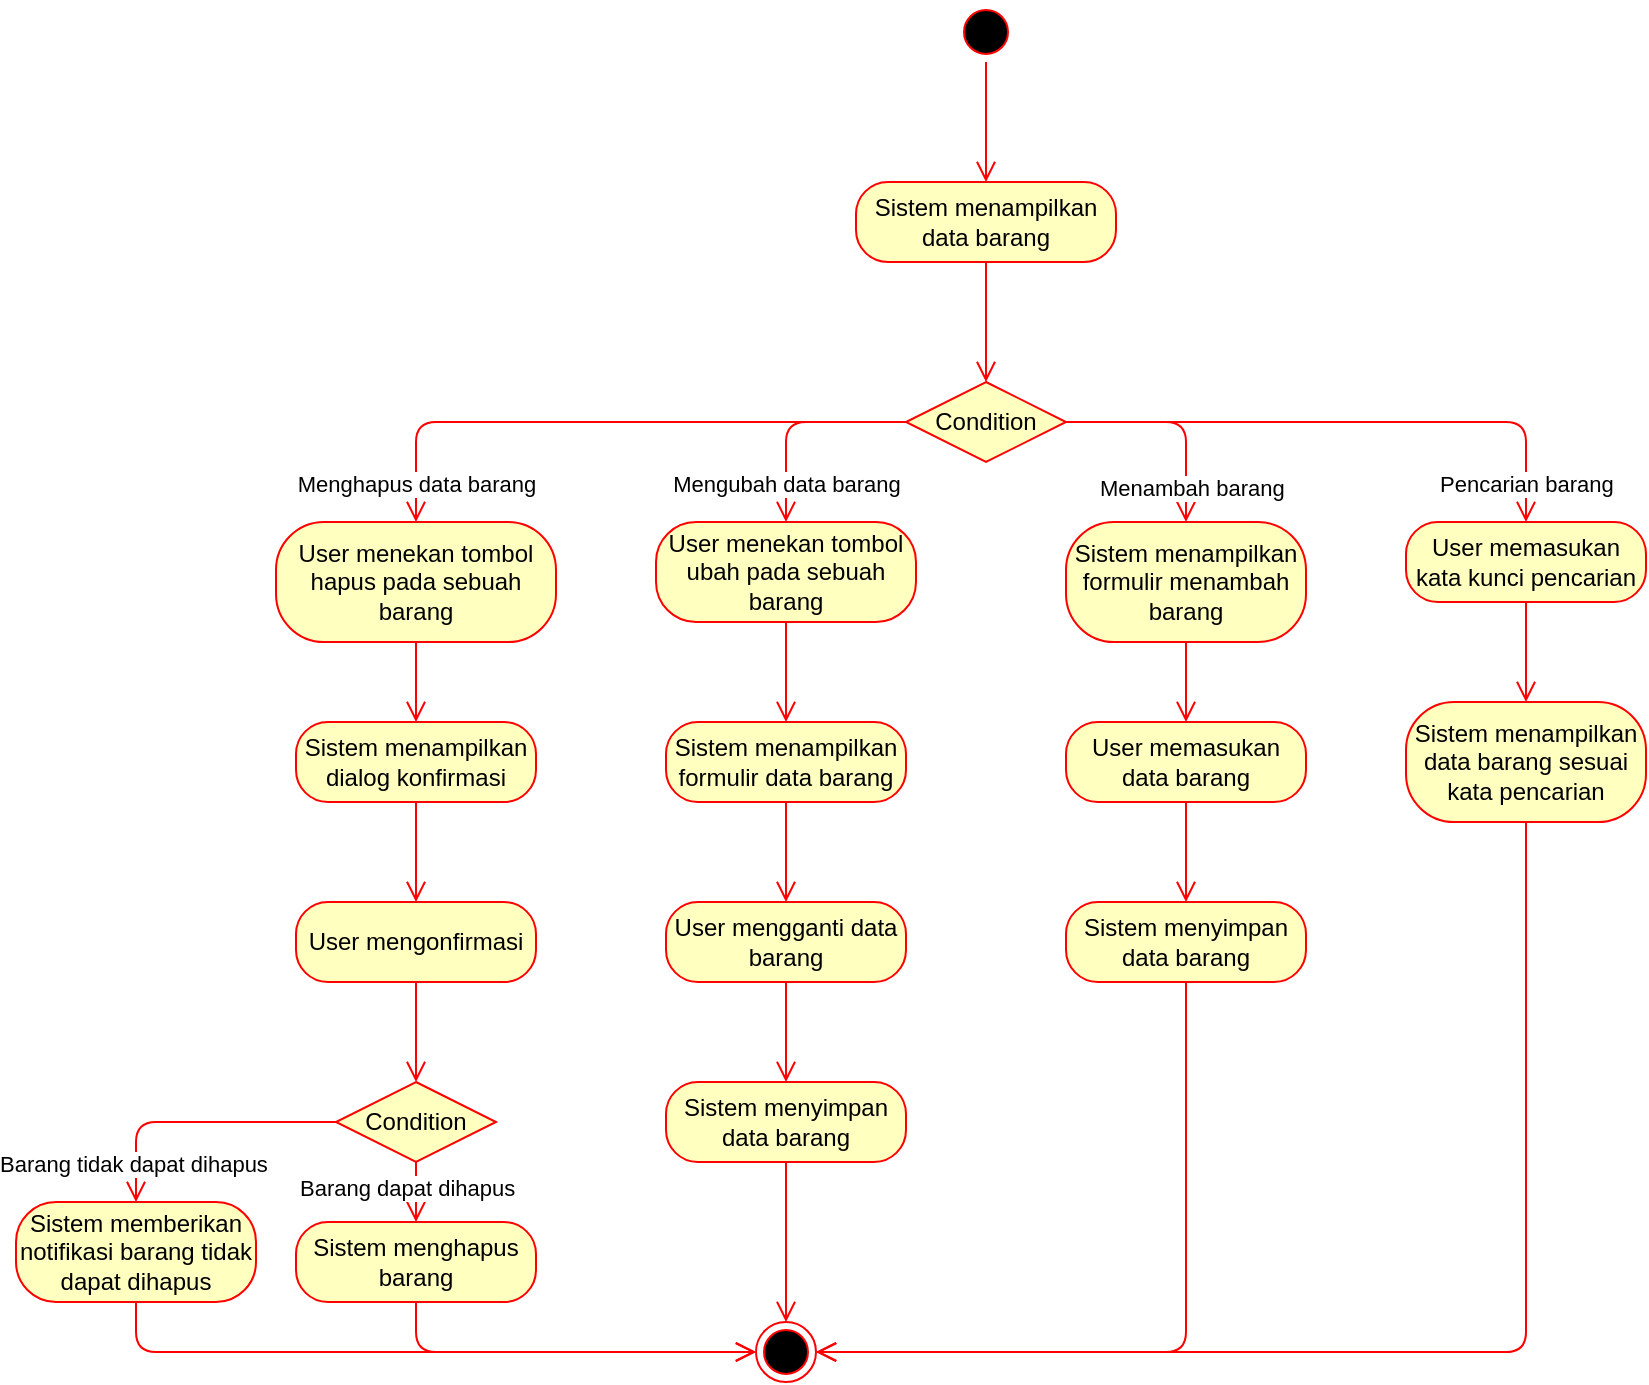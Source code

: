 <mxfile version="13.9.5" type="device" pages="4"><diagram id="X7yjSASvgqTYyPI_H4Qr" name="CRUD Goods"><mxGraphModel dx="2310" dy="767" grid="1" gridSize="10" guides="1" tooltips="1" connect="1" arrows="1" fold="1" page="1" pageScale="1" pageWidth="850" pageHeight="1100" math="0" shadow="0"><root><mxCell id="0"/><mxCell id="1" parent="0"/><mxCell id="ky-FvfXPXVWvMn0VzZJA-1" value="" style="ellipse;html=1;shape=startState;fillColor=#000000;strokeColor=#ff0000;" parent="1" vertex="1"><mxGeometry x="410" y="20" width="30" height="30" as="geometry"/></mxCell><mxCell id="ky-FvfXPXVWvMn0VzZJA-2" value="" style="edgeStyle=orthogonalEdgeStyle;html=1;verticalAlign=bottom;endArrow=open;endSize=8;strokeColor=#ff0000;" parent="1" source="ky-FvfXPXVWvMn0VzZJA-1" target="ky-FvfXPXVWvMn0VzZJA-3" edge="1"><mxGeometry relative="1" as="geometry"><mxPoint x="425" y="110" as="targetPoint"/></mxGeometry></mxCell><mxCell id="ky-FvfXPXVWvMn0VzZJA-3" value="Sistem menampilkan data barang" style="rounded=1;whiteSpace=wrap;html=1;arcSize=40;fontColor=#000000;fillColor=#ffffc0;strokeColor=#ff0000;" parent="1" vertex="1"><mxGeometry x="360" y="110" width="130" height="40" as="geometry"/></mxCell><mxCell id="ky-FvfXPXVWvMn0VzZJA-4" value="" style="edgeStyle=orthogonalEdgeStyle;html=1;verticalAlign=bottom;endArrow=open;endSize=8;strokeColor=#ff0000;" parent="1" source="ky-FvfXPXVWvMn0VzZJA-3" edge="1"><mxGeometry relative="1" as="geometry"><mxPoint x="425" y="210" as="targetPoint"/></mxGeometry></mxCell><mxCell id="UADuich1YZR7BNHi406N-3" value="Condition" style="rhombus;whiteSpace=wrap;html=1;fillColor=#ffffc0;strokeColor=#ff0000;" vertex="1" parent="1"><mxGeometry x="385" y="210" width="80" height="40" as="geometry"/></mxCell><mxCell id="UADuich1YZR7BNHi406N-4" value="Pencarian barang" style="edgeStyle=orthogonalEdgeStyle;html=1;align=left;verticalAlign=bottom;endArrow=open;endSize=8;strokeColor=#ff0000;" edge="1" source="UADuich1YZR7BNHi406N-3" parent="1" target="UADuich1YZR7BNHi406N-6"><mxGeometry x="0.321" y="-40" relative="1" as="geometry"><mxPoint x="520" y="280" as="targetPoint"/><Array as="points"><mxPoint x="695" y="230"/></Array><mxPoint as="offset"/></mxGeometry></mxCell><mxCell id="UADuich1YZR7BNHi406N-5" value="Menambah barang" style="edgeStyle=orthogonalEdgeStyle;html=1;align=left;verticalAlign=top;endArrow=open;endSize=8;strokeColor=#ff0000;" edge="1" source="UADuich1YZR7BNHi406N-3" parent="1" target="UADuich1YZR7BNHi406N-10"><mxGeometry x="-0.727" y="-20" relative="1" as="geometry"><mxPoint x="420" y="320" as="targetPoint"/><Array as="points"><mxPoint x="525" y="230"/></Array><mxPoint as="offset"/></mxGeometry></mxCell><mxCell id="UADuich1YZR7BNHi406N-6" value="User memasukan kata kunci pencarian" style="rounded=1;whiteSpace=wrap;html=1;arcSize=40;fontColor=#000000;fillColor=#ffffc0;strokeColor=#ff0000;" vertex="1" parent="1"><mxGeometry x="635" y="280" width="120" height="40" as="geometry"/></mxCell><mxCell id="UADuich1YZR7BNHi406N-7" value="" style="edgeStyle=orthogonalEdgeStyle;html=1;verticalAlign=bottom;endArrow=open;endSize=8;strokeColor=#ff0000;" edge="1" source="UADuich1YZR7BNHi406N-6" parent="1" target="UADuich1YZR7BNHi406N-8"><mxGeometry relative="1" as="geometry"><mxPoint x="695" y="380" as="targetPoint"/></mxGeometry></mxCell><mxCell id="UADuich1YZR7BNHi406N-8" value="Sistem menampilkan data barang sesuai kata pencarian" style="rounded=1;whiteSpace=wrap;html=1;arcSize=40;fontColor=#000000;fillColor=#ffffc0;strokeColor=#ff0000;" vertex="1" parent="1"><mxGeometry x="635" y="370" width="120" height="60" as="geometry"/></mxCell><mxCell id="UADuich1YZR7BNHi406N-9" value="" style="edgeStyle=orthogonalEdgeStyle;html=1;verticalAlign=bottom;endArrow=open;endSize=8;strokeColor=#ff0000;" edge="1" source="UADuich1YZR7BNHi406N-8" parent="1" target="UADuich1YZR7BNHi406N-47"><mxGeometry relative="1" as="geometry"><mxPoint x="695" y="480" as="targetPoint"/><Array as="points"><mxPoint x="695" y="695"/></Array></mxGeometry></mxCell><mxCell id="UADuich1YZR7BNHi406N-10" value="Sistem menampilkan formulir menambah barang" style="rounded=1;whiteSpace=wrap;html=1;arcSize=40;fontColor=#000000;fillColor=#ffffc0;strokeColor=#ff0000;" vertex="1" parent="1"><mxGeometry x="465" y="280" width="120" height="60" as="geometry"/></mxCell><mxCell id="UADuich1YZR7BNHi406N-11" value="" style="edgeStyle=orthogonalEdgeStyle;html=1;verticalAlign=bottom;endArrow=open;endSize=8;strokeColor=#ff0000;" edge="1" source="UADuich1YZR7BNHi406N-10" parent="1" target="UADuich1YZR7BNHi406N-12"><mxGeometry relative="1" as="geometry"><mxPoint x="530" y="380" as="targetPoint"/><Array as="points"/></mxGeometry></mxCell><mxCell id="UADuich1YZR7BNHi406N-12" value="User memasukan data barang" style="rounded=1;whiteSpace=wrap;html=1;arcSize=40;fontColor=#000000;fillColor=#ffffc0;strokeColor=#ff0000;" vertex="1" parent="1"><mxGeometry x="465" y="380" width="120" height="40" as="geometry"/></mxCell><mxCell id="UADuich1YZR7BNHi406N-13" value="" style="edgeStyle=orthogonalEdgeStyle;html=1;verticalAlign=bottom;endArrow=open;endSize=8;strokeColor=#ff0000;" edge="1" source="UADuich1YZR7BNHi406N-12" parent="1" target="UADuich1YZR7BNHi406N-14"><mxGeometry relative="1" as="geometry"><mxPoint x="525" y="490" as="targetPoint"/></mxGeometry></mxCell><mxCell id="UADuich1YZR7BNHi406N-14" value="Sistem menyimpan data barang" style="rounded=1;whiteSpace=wrap;html=1;arcSize=40;fontColor=#000000;fillColor=#ffffc0;strokeColor=#ff0000;" vertex="1" parent="1"><mxGeometry x="465" y="470" width="120" height="40" as="geometry"/></mxCell><mxCell id="UADuich1YZR7BNHi406N-15" value="" style="edgeStyle=orthogonalEdgeStyle;html=1;verticalAlign=bottom;endArrow=open;endSize=8;strokeColor=#ff0000;" edge="1" source="UADuich1YZR7BNHi406N-14" parent="1" target="UADuich1YZR7BNHi406N-47"><mxGeometry relative="1" as="geometry"><mxPoint x="525" y="590" as="targetPoint"/><Array as="points"><mxPoint x="525" y="695"/></Array></mxGeometry></mxCell><mxCell id="UADuich1YZR7BNHi406N-18" value="User menekan tombol ubah pada sebuah barang" style="rounded=1;whiteSpace=wrap;html=1;arcSize=40;fontColor=#000000;fillColor=#ffffc0;strokeColor=#ff0000;" vertex="1" parent="1"><mxGeometry x="260" y="280" width="130" height="50" as="geometry"/></mxCell><mxCell id="UADuich1YZR7BNHi406N-19" value="" style="edgeStyle=orthogonalEdgeStyle;html=1;verticalAlign=bottom;endArrow=open;endSize=8;strokeColor=#ff0000;" edge="1" source="UADuich1YZR7BNHi406N-18" parent="1" target="UADuich1YZR7BNHi406N-22"><mxGeometry relative="1" as="geometry"><mxPoint x="325" y="380" as="targetPoint"/></mxGeometry></mxCell><mxCell id="UADuich1YZR7BNHi406N-21" value="Mengubah data barang" style="edgeStyle=orthogonalEdgeStyle;html=1;verticalAlign=bottom;endArrow=open;endSize=8;strokeColor=#ff0000;" edge="1" source="UADuich1YZR7BNHi406N-3" parent="1" target="UADuich1YZR7BNHi406N-18"><mxGeometry x="0.818" relative="1" as="geometry"><mxPoint x="150" y="300" as="targetPoint"/><Array as="points"><mxPoint x="325" y="230"/></Array><mxPoint as="offset"/></mxGeometry></mxCell><mxCell id="UADuich1YZR7BNHi406N-22" value="Sistem menampilkan formulir data barang" style="rounded=1;whiteSpace=wrap;html=1;arcSize=40;fontColor=#000000;fillColor=#ffffc0;strokeColor=#ff0000;" vertex="1" parent="1"><mxGeometry x="265" y="380" width="120" height="40" as="geometry"/></mxCell><mxCell id="UADuich1YZR7BNHi406N-23" value="" style="edgeStyle=orthogonalEdgeStyle;html=1;verticalAlign=bottom;endArrow=open;endSize=8;strokeColor=#ff0000;" edge="1" source="UADuich1YZR7BNHi406N-22" parent="1" target="UADuich1YZR7BNHi406N-24"><mxGeometry relative="1" as="geometry"><mxPoint x="325" y="480" as="targetPoint"/></mxGeometry></mxCell><mxCell id="UADuich1YZR7BNHi406N-24" value="User mengganti data barang" style="rounded=1;whiteSpace=wrap;html=1;arcSize=40;fontColor=#000000;fillColor=#ffffc0;strokeColor=#ff0000;" vertex="1" parent="1"><mxGeometry x="265" y="470" width="120" height="40" as="geometry"/></mxCell><mxCell id="UADuich1YZR7BNHi406N-25" value="" style="edgeStyle=orthogonalEdgeStyle;html=1;verticalAlign=bottom;endArrow=open;endSize=8;strokeColor=#ff0000;" edge="1" parent="1" source="UADuich1YZR7BNHi406N-24" target="UADuich1YZR7BNHi406N-26"><mxGeometry relative="1" as="geometry"><mxPoint x="325" y="580" as="targetPoint"/></mxGeometry></mxCell><mxCell id="UADuich1YZR7BNHi406N-26" value="Sistem menyimpan data barang" style="rounded=1;whiteSpace=wrap;html=1;arcSize=40;fontColor=#000000;fillColor=#ffffc0;strokeColor=#ff0000;" vertex="1" parent="1"><mxGeometry x="265" y="560" width="120" height="40" as="geometry"/></mxCell><mxCell id="UADuich1YZR7BNHi406N-27" value="" style="edgeStyle=orthogonalEdgeStyle;html=1;verticalAlign=bottom;endArrow=open;endSize=8;strokeColor=#ff0000;" edge="1" parent="1" source="UADuich1YZR7BNHi406N-26" target="UADuich1YZR7BNHi406N-47"><mxGeometry relative="1" as="geometry"><mxPoint x="325" y="680" as="targetPoint"/></mxGeometry></mxCell><mxCell id="UADuich1YZR7BNHi406N-28" value="User menekan tombol hapus pada sebuah barang" style="rounded=1;whiteSpace=wrap;html=1;arcSize=40;fontColor=#000000;fillColor=#ffffc0;strokeColor=#ff0000;" vertex="1" parent="1"><mxGeometry x="70" y="280" width="140" height="60" as="geometry"/></mxCell><mxCell id="UADuich1YZR7BNHi406N-29" value="" style="edgeStyle=orthogonalEdgeStyle;html=1;verticalAlign=bottom;endArrow=open;endSize=8;strokeColor=#ff0000;" edge="1" source="UADuich1YZR7BNHi406N-28" parent="1" target="UADuich1YZR7BNHi406N-32"><mxGeometry relative="1" as="geometry"><mxPoint x="140" y="380" as="targetPoint"/></mxGeometry></mxCell><mxCell id="UADuich1YZR7BNHi406N-31" value="Menghapus data barang" style="edgeStyle=orthogonalEdgeStyle;html=1;verticalAlign=bottom;endArrow=open;endSize=8;strokeColor=#ff0000;" edge="1" source="UADuich1YZR7BNHi406N-3" parent="1" target="UADuich1YZR7BNHi406N-28"><mxGeometry x="0.932" relative="1" as="geometry"><mxPoint x="170" y="240" as="targetPoint"/><mxPoint as="offset"/></mxGeometry></mxCell><mxCell id="UADuich1YZR7BNHi406N-32" value="Sistem menampilkan dialog konfirmasi" style="rounded=1;whiteSpace=wrap;html=1;arcSize=40;fontColor=#000000;fillColor=#ffffc0;strokeColor=#ff0000;" vertex="1" parent="1"><mxGeometry x="80" y="380" width="120" height="40" as="geometry"/></mxCell><mxCell id="UADuich1YZR7BNHi406N-33" value="" style="edgeStyle=orthogonalEdgeStyle;html=1;verticalAlign=bottom;endArrow=open;endSize=8;strokeColor=#ff0000;" edge="1" source="UADuich1YZR7BNHi406N-32" parent="1" target="UADuich1YZR7BNHi406N-34"><mxGeometry relative="1" as="geometry"><mxPoint x="140" y="480" as="targetPoint"/></mxGeometry></mxCell><mxCell id="UADuich1YZR7BNHi406N-34" value="User mengonfirmasi" style="rounded=1;whiteSpace=wrap;html=1;arcSize=40;fontColor=#000000;fillColor=#ffffc0;strokeColor=#ff0000;" vertex="1" parent="1"><mxGeometry x="80" y="470" width="120" height="40" as="geometry"/></mxCell><mxCell id="UADuich1YZR7BNHi406N-35" value="" style="edgeStyle=orthogonalEdgeStyle;html=1;verticalAlign=bottom;endArrow=open;endSize=8;strokeColor=#ff0000;" edge="1" source="UADuich1YZR7BNHi406N-34" parent="1"><mxGeometry relative="1" as="geometry"><mxPoint x="140" y="560" as="targetPoint"/></mxGeometry></mxCell><mxCell id="UADuich1YZR7BNHi406N-38" value="Condition" style="rhombus;whiteSpace=wrap;html=1;fillColor=#ffffc0;strokeColor=#ff0000;" vertex="1" parent="1"><mxGeometry x="100" y="560" width="80" height="40" as="geometry"/></mxCell><mxCell id="UADuich1YZR7BNHi406N-39" value="Barang tidak dapat dihapus" style="edgeStyle=orthogonalEdgeStyle;html=1;align=left;verticalAlign=bottom;endArrow=open;endSize=8;strokeColor=#ff0000;" edge="1" source="UADuich1YZR7BNHi406N-38" parent="1" target="UADuich1YZR7BNHi406N-42"><mxGeometry x="0.857" y="-70" relative="1" as="geometry"><mxPoint x="280" y="580" as="targetPoint"/><mxPoint as="offset"/></mxGeometry></mxCell><mxCell id="UADuich1YZR7BNHi406N-40" value="Barang dapat dihapus" style="edgeStyle=orthogonalEdgeStyle;html=1;align=left;verticalAlign=top;endArrow=open;endSize=8;strokeColor=#ff0000;" edge="1" source="UADuich1YZR7BNHi406N-38" parent="1" target="UADuich1YZR7BNHi406N-45"><mxGeometry x="-1" y="-60" relative="1" as="geometry"><mxPoint x="140" y="660" as="targetPoint"/><mxPoint as="offset"/></mxGeometry></mxCell><mxCell id="UADuich1YZR7BNHi406N-42" value="Sistem memberikan notifikasi barang tidak dapat dihapus" style="rounded=1;whiteSpace=wrap;html=1;arcSize=40;fontColor=#000000;fillColor=#ffffc0;strokeColor=#ff0000;" vertex="1" parent="1"><mxGeometry x="-60" y="620" width="120" height="50" as="geometry"/></mxCell><mxCell id="UADuich1YZR7BNHi406N-45" value="Sistem menghapus barang" style="rounded=1;whiteSpace=wrap;html=1;arcSize=40;fontColor=#000000;fillColor=#ffffc0;strokeColor=#ff0000;" vertex="1" parent="1"><mxGeometry x="80" y="630" width="120" height="40" as="geometry"/></mxCell><mxCell id="UADuich1YZR7BNHi406N-46" value="" style="edgeStyle=orthogonalEdgeStyle;html=1;verticalAlign=bottom;endArrow=open;endSize=8;strokeColor=#ff0000;" edge="1" source="UADuich1YZR7BNHi406N-45" parent="1" target="UADuich1YZR7BNHi406N-47"><mxGeometry relative="1" as="geometry"><mxPoint x="140" y="760" as="targetPoint"/><Array as="points"><mxPoint x="140" y="695"/></Array></mxGeometry></mxCell><mxCell id="UADuich1YZR7BNHi406N-47" value="" style="ellipse;html=1;shape=endState;fillColor=#000000;strokeColor=#ff0000;" vertex="1" parent="1"><mxGeometry x="310" y="680" width="30" height="30" as="geometry"/></mxCell><mxCell id="UADuich1YZR7BNHi406N-50" value="" style="edgeStyle=orthogonalEdgeStyle;html=1;verticalAlign=bottom;endArrow=open;endSize=8;strokeColor=#ff0000;" edge="1" source="UADuich1YZR7BNHi406N-42" parent="1" target="UADuich1YZR7BNHi406N-47"><mxGeometry relative="1" as="geometry"><mxPoint x="-120" y="550" as="targetPoint"/><Array as="points"><mxPoint y="695"/></Array></mxGeometry></mxCell></root></mxGraphModel></diagram><diagram id="Cv3PUbLJXkCMBeMVqep-" name="Transaction History"><mxGraphModel dx="-145" dy="370" grid="1" gridSize="10" guides="1" tooltips="1" connect="1" arrows="1" fold="1" page="1" pageScale="1" pageWidth="850" pageHeight="1100" math="0" shadow="0"><root><mxCell id="FQJ2JeBU7Zhg6MW4apVj-0"/><mxCell id="FQJ2JeBU7Zhg6MW4apVj-1" parent="FQJ2JeBU7Zhg6MW4apVj-0"/><mxCell id="R9hLgRlvmKYudEUxdTOs-1" value="" style="ellipse;shape=startState;fillColor=#000000;strokeColor=#ff0000;" parent="FQJ2JeBU7Zhg6MW4apVj-1" vertex="1"><mxGeometry x="1260" y="140" width="30" height="30" as="geometry"/></mxCell><mxCell id="R9hLgRlvmKYudEUxdTOs-2" value="" style="edgeStyle=elbowEdgeStyle;elbow=horizontal;verticalAlign=bottom;endArrow=open;endSize=8;strokeColor=#FF0000;endFill=1;rounded=0;entryX=0.5;entryY=0;entryDx=0;entryDy=0;" parent="FQJ2JeBU7Zhg6MW4apVj-1" source="R9hLgRlvmKYudEUxdTOs-1" target="R9hLgRlvmKYudEUxdTOs-3" edge="1"><mxGeometry x="-805.5" y="-218" as="geometry"><mxPoint x="1275" y="220" as="targetPoint"/></mxGeometry></mxCell><mxCell id="R9hLgRlvmKYudEUxdTOs-3" value="Sistem menampilkan history penjualan dan pembelian" style="rounded=1;whiteSpace=wrap;html=1;arcSize=40;fontColor=#000000;fillColor=#ffffc0;strokeColor=#ff0000;" parent="FQJ2JeBU7Zhg6MW4apVj-1" vertex="1"><mxGeometry x="1215" y="220" width="120" height="70" as="geometry"/></mxCell><mxCell id="R9hLgRlvmKYudEUxdTOs-4" value="" style="edgeStyle=orthogonalEdgeStyle;html=1;verticalAlign=bottom;endArrow=open;endSize=8;strokeColor=#ff0000;entryX=0.5;entryY=0;entryDx=0;entryDy=0;" parent="FQJ2JeBU7Zhg6MW4apVj-1" source="R9hLgRlvmKYudEUxdTOs-3" target="R9hLgRlvmKYudEUxdTOs-5" edge="1"><mxGeometry relative="1" as="geometry"><mxPoint x="1275.5" y="340" as="targetPoint"/></mxGeometry></mxCell><mxCell id="R9hLgRlvmKYudEUxdTOs-5" value="User memasukkan filter" style="rounded=1;whiteSpace=wrap;html=1;arcSize=40;fontColor=#000000;fillColor=#ffffc0;strokeColor=#ff0000;" parent="FQJ2JeBU7Zhg6MW4apVj-1" vertex="1"><mxGeometry x="1215" y="330" width="120" height="40" as="geometry"/></mxCell><mxCell id="R9hLgRlvmKYudEUxdTOs-6" value="" style="edgeStyle=orthogonalEdgeStyle;html=1;verticalAlign=bottom;endArrow=open;endSize=8;strokeColor=#ff0000;entryX=0.5;entryY=0;entryDx=0;entryDy=0;" parent="FQJ2JeBU7Zhg6MW4apVj-1" source="R9hLgRlvmKYudEUxdTOs-5" target="R9hLgRlvmKYudEUxdTOs-7" edge="1"><mxGeometry relative="1" as="geometry"><mxPoint x="1275.5" y="400" as="targetPoint"/></mxGeometry></mxCell><mxCell id="R9hLgRlvmKYudEUxdTOs-7" value="Sistem menampilkan history berdasarkan filter&amp;nbsp;" style="rounded=1;whiteSpace=wrap;html=1;arcSize=40;fontColor=#000000;fillColor=#ffffc0;strokeColor=#ff0000;" parent="FQJ2JeBU7Zhg6MW4apVj-1" vertex="1"><mxGeometry x="1215" y="415" width="120" height="65" as="geometry"/></mxCell><mxCell id="R9hLgRlvmKYudEUxdTOs-8" value="" style="edgeStyle=orthogonalEdgeStyle;html=1;verticalAlign=bottom;endArrow=open;endSize=8;strokeColor=#ff0000;" parent="FQJ2JeBU7Zhg6MW4apVj-1" source="R9hLgRlvmKYudEUxdTOs-7" target="mLfCECryVBStgBwmFvL7-0" edge="1"><mxGeometry relative="1" as="geometry"><mxPoint x="1275" y="530" as="targetPoint"/></mxGeometry></mxCell><mxCell id="mLfCECryVBStgBwmFvL7-0" value="User memilih sebuah transaksi untuk dilihat detailnya" style="rounded=1;whiteSpace=wrap;html=1;arcSize=40;fontColor=#000000;fillColor=#ffffc0;strokeColor=#ff0000;" vertex="1" parent="FQJ2JeBU7Zhg6MW4apVj-1"><mxGeometry x="1200" y="520" width="150" height="60" as="geometry"/></mxCell><mxCell id="mLfCECryVBStgBwmFvL7-1" value="" style="edgeStyle=orthogonalEdgeStyle;html=1;verticalAlign=bottom;endArrow=open;endSize=8;strokeColor=#ff0000;" edge="1" source="mLfCECryVBStgBwmFvL7-0" parent="FQJ2JeBU7Zhg6MW4apVj-1" target="mLfCECryVBStgBwmFvL7-2"><mxGeometry relative="1" as="geometry"><mxPoint x="1275" y="630" as="targetPoint"/></mxGeometry></mxCell><mxCell id="mLfCECryVBStgBwmFvL7-2" value="Condition" style="rhombus;whiteSpace=wrap;html=1;fillColor=#ffffc0;strokeColor=#ff0000;" vertex="1" parent="FQJ2JeBU7Zhg6MW4apVj-1"><mxGeometry x="1235" y="630" width="80" height="40" as="geometry"/></mxCell><mxCell id="mLfCECryVBStgBwmFvL7-3" value="User ingin melakukan transaksi" style="edgeStyle=orthogonalEdgeStyle;html=1;align=left;verticalAlign=bottom;endArrow=open;endSize=8;strokeColor=#ff0000;" edge="1" source="mLfCECryVBStgBwmFvL7-2" parent="FQJ2JeBU7Zhg6MW4apVj-1" target="mLfCECryVBStgBwmFvL7-5"><mxGeometry x="-1" relative="1" as="geometry"><mxPoint x="1410" y="650" as="targetPoint"/></mxGeometry></mxCell><mxCell id="mLfCECryVBStgBwmFvL7-4" value="Tidak ingin melakukan transaksi" style="edgeStyle=orthogonalEdgeStyle;html=1;align=left;verticalAlign=top;endArrow=open;endSize=8;strokeColor=#ff0000;" edge="1" source="mLfCECryVBStgBwmFvL7-2" parent="FQJ2JeBU7Zhg6MW4apVj-1" target="mLfCECryVBStgBwmFvL7-7"><mxGeometry x="-1" y="-85" relative="1" as="geometry"><mxPoint x="1275" y="700" as="targetPoint"/><mxPoint as="offset"/></mxGeometry></mxCell><mxCell id="mLfCECryVBStgBwmFvL7-5" value="Sistem mengalihkan ke halaman melakukan transaksi" style="rounded=1;whiteSpace=wrap;html=1;arcSize=40;fontColor=#000000;fillColor=#ffffc0;strokeColor=#ff0000;" vertex="1" parent="FQJ2JeBU7Zhg6MW4apVj-1"><mxGeometry x="1360" y="685" width="140" height="60" as="geometry"/></mxCell><mxCell id="mLfCECryVBStgBwmFvL7-7" value="" style="ellipse;html=1;shape=endState;fillColor=#000000;strokeColor=#ff0000;" vertex="1" parent="FQJ2JeBU7Zhg6MW4apVj-1"><mxGeometry x="1260" y="700" width="30" height="30" as="geometry"/></mxCell><mxCell id="mLfCECryVBStgBwmFvL7-13" value="" style="edgeStyle=orthogonalEdgeStyle;html=1;verticalAlign=bottom;endArrow=open;endSize=8;strokeColor=#ff0000;" edge="1" source="mLfCECryVBStgBwmFvL7-5" parent="FQJ2JeBU7Zhg6MW4apVj-1" target="mLfCECryVBStgBwmFvL7-7"><mxGeometry relative="1" as="geometry"><mxPoint x="1400" y="770" as="targetPoint"/><mxPoint x="1400" y="710" as="sourcePoint"/></mxGeometry></mxCell></root></mxGraphModel></diagram><diagram id="kXfrFdUYoKXlIFeWR5HM" name="Doing Goods Transaction"><mxGraphModel dx="1022" dy="537" grid="1" gridSize="10" guides="1" tooltips="1" connect="1" arrows="1" fold="1" page="1" pageScale="1" pageWidth="850" pageHeight="1100" math="0" shadow="0"><root><mxCell id="Tk8J1XEEFUVdaig50Ehs-0"/><mxCell id="Tk8J1XEEFUVdaig50Ehs-1" parent="Tk8J1XEEFUVdaig50Ehs-0"/><mxCell id="8neOBLWecTK8yJRCGF1x-0" value="User mencari dan menambah barang ke keranjang" style="rounded=1;whiteSpace=wrap;html=1;arcSize=40;fontColor=#000000;fillColor=#ffffc0;strokeColor=#ff0000;" parent="Tk8J1XEEFUVdaig50Ehs-1" vertex="1"><mxGeometry x="360" y="600" width="130" height="60" as="geometry"/></mxCell><mxCell id="8neOBLWecTK8yJRCGF1x-2" value="Sistem menyimpan detail transaksi" style="rounded=1;whiteSpace=wrap;html=1;arcSize=40;fontColor=#000000;fillColor=#ffffc0;strokeColor=#ff0000;" parent="Tk8J1XEEFUVdaig50Ehs-1" vertex="1"><mxGeometry x="365" y="710" width="120" height="40" as="geometry"/></mxCell><mxCell id="8neOBLWecTK8yJRCGF1x-3" value="" style="edgeStyle=orthogonalEdgeStyle;html=1;verticalAlign=bottom;endArrow=open;endSize=8;strokeColor=#ff0000;" parent="Tk8J1XEEFUVdaig50Ehs-1" source="8neOBLWecTK8yJRCGF1x-2" target="OryddRkQ9ESHya0u0UCh-0" edge="1"><mxGeometry relative="1" as="geometry"><mxPoint x="425" y="610" as="targetPoint"/></mxGeometry></mxCell><mxCell id="OryddRkQ9ESHya0u0UCh-0" value="Condition" style="rhombus;whiteSpace=wrap;html=1;fillColor=#ffffc0;strokeColor=#ff0000;" parent="Tk8J1XEEFUVdaig50Ehs-1" vertex="1"><mxGeometry x="385" y="810" width="80" height="40" as="geometry"/></mxCell><mxCell id="OryddRkQ9ESHya0u0UCh-1" value="Hanya menyimpan transaksi" style="edgeStyle=orthogonalEdgeStyle;html=1;align=left;verticalAlign=bottom;endArrow=open;endSize=8;strokeColor=#ff0000;" parent="Tk8J1XEEFUVdaig50Ehs-1" source="OryddRkQ9ESHya0u0UCh-0" target="OryddRkQ9ESHya0u0UCh-7" edge="1"><mxGeometry x="0.231" y="-75" relative="1" as="geometry"><mxPoint x="570" y="830" as="targetPoint"/><mxPoint as="offset"/></mxGeometry></mxCell><mxCell id="OryddRkQ9ESHya0u0UCh-2" value="Menyelesaikan &lt;br&gt;transaksi" style="edgeStyle=orthogonalEdgeStyle;html=1;align=left;verticalAlign=top;endArrow=open;endSize=8;strokeColor=#ff0000;" parent="Tk8J1XEEFUVdaig50Ehs-1" source="OryddRkQ9ESHya0u0UCh-0" target="OryddRkQ9ESHya0u0UCh-3" edge="1"><mxGeometry x="1" y="-50" relative="1" as="geometry"><mxPoint x="430" y="910" as="targetPoint"/><mxPoint as="offset"/></mxGeometry></mxCell><mxCell id="OryddRkQ9ESHya0u0UCh-3" value="User menyelesaikan transaksi" style="rounded=1;whiteSpace=wrap;html=1;arcSize=40;fontColor=#000000;fillColor=#ffffc0;strokeColor=#ff0000;" parent="Tk8J1XEEFUVdaig50Ehs-1" vertex="1"><mxGeometry x="210" y="810" width="120" height="40" as="geometry"/></mxCell><mxCell id="OryddRkQ9ESHya0u0UCh-4" value="" style="edgeStyle=orthogonalEdgeStyle;html=1;verticalAlign=bottom;endArrow=open;endSize=8;strokeColor=#ff0000;" parent="Tk8J1XEEFUVdaig50Ehs-1" source="OryddRkQ9ESHya0u0UCh-3" target="OryddRkQ9ESHya0u0UCh-5" edge="1"><mxGeometry relative="1" as="geometry"><mxPoint x="270" y="910" as="targetPoint"/></mxGeometry></mxCell><mxCell id="OryddRkQ9ESHya0u0UCh-5" value="Sistem mengubah data barang dan keuangan" style="rounded=1;whiteSpace=wrap;html=1;arcSize=40;fontColor=#000000;fillColor=#ffffc0;strokeColor=#ff0000;" parent="Tk8J1XEEFUVdaig50Ehs-1" vertex="1"><mxGeometry x="210" y="900" width="120" height="60" as="geometry"/></mxCell><mxCell id="OryddRkQ9ESHya0u0UCh-6" value="" style="edgeStyle=orthogonalEdgeStyle;html=1;verticalAlign=bottom;endArrow=open;endSize=8;strokeColor=#ff0000;" parent="Tk8J1XEEFUVdaig50Ehs-1" source="OryddRkQ9ESHya0u0UCh-5" target="OryddRkQ9ESHya0u0UCh-7" edge="1"><mxGeometry relative="1" as="geometry"><mxPoint x="270" y="1010" as="targetPoint"/></mxGeometry></mxCell><mxCell id="OryddRkQ9ESHya0u0UCh-7" value="" style="ellipse;html=1;shape=endState;fillColor=#000000;strokeColor=#ff0000;" parent="Tk8J1XEEFUVdaig50Ehs-1" vertex="1"><mxGeometry x="410" y="915" width="30" height="30" as="geometry"/></mxCell><mxCell id="98mHPDzzzdzfvN1YITxh-0" value="Sistem menampilkan layar pemilihan barang" style="rounded=1;whiteSpace=wrap;html=1;arcSize=40;fontColor=#000000;fillColor=#ffffc0;strokeColor=#ff0000;" parent="Tk8J1XEEFUVdaig50Ehs-1" vertex="1"><mxGeometry x="365" y="300" width="120" height="60" as="geometry"/></mxCell><mxCell id="98mHPDzzzdzfvN1YITxh-1" value="" style="edgeStyle=orthogonalEdgeStyle;html=1;verticalAlign=bottom;endArrow=open;endSize=8;strokeColor=#ff0000;" parent="Tk8J1XEEFUVdaig50Ehs-1" source="98mHPDzzzdzfvN1YITxh-0" target="J9fosBtdRdbGSUcfv5Dy-0" edge="1"><mxGeometry relative="1" as="geometry"><mxPoint x="425" y="390" as="targetPoint"/></mxGeometry></mxCell><mxCell id="Pj0e5HbLZBlPUs9vasts-0" value="" style="ellipse;html=1;shape=startState;fillColor=#000000;strokeColor=#ff0000;" parent="Tk8J1XEEFUVdaig50Ehs-1" vertex="1"><mxGeometry x="410" y="20" width="30" height="30" as="geometry"/></mxCell><mxCell id="Pj0e5HbLZBlPUs9vasts-1" value="" style="edgeStyle=orthogonalEdgeStyle;html=1;verticalAlign=bottom;endArrow=open;endSize=8;strokeColor=#ff0000;" parent="Tk8J1XEEFUVdaig50Ehs-1" source="Pj0e5HbLZBlPUs9vasts-0" target="Pj0e5HbLZBlPUs9vasts-2" edge="1"><mxGeometry relative="1" as="geometry"><mxPoint x="425" y="110" as="targetPoint"/></mxGeometry></mxCell><mxCell id="Pj0e5HbLZBlPUs9vasts-2" value="Condition" style="rhombus;whiteSpace=wrap;html=1;fillColor=#ffffc0;strokeColor=#ff0000;" parent="Tk8J1XEEFUVdaig50Ehs-1" vertex="1"><mxGeometry x="385" y="120" width="80" height="40" as="geometry"/></mxCell><mxCell id="Pj0e5HbLZBlPUs9vasts-3" value="Melakukan transaksi yang&lt;br&gt;belum selesai" style="edgeStyle=orthogonalEdgeStyle;html=1;align=left;verticalAlign=bottom;endArrow=open;endSize=8;strokeColor=#ff0000;" parent="Tk8J1XEEFUVdaig50Ehs-1" source="Pj0e5HbLZBlPUs9vasts-2" target="Pj0e5HbLZBlPUs9vasts-5" edge="1"><mxGeometry x="-1" relative="1" as="geometry"><mxPoint x="565" y="140" as="targetPoint"/></mxGeometry></mxCell><mxCell id="Pj0e5HbLZBlPUs9vasts-4" value="Membuat transaksi baru" style="edgeStyle=orthogonalEdgeStyle;html=1;align=left;verticalAlign=top;endArrow=open;endSize=8;strokeColor=#ff0000;" parent="Tk8J1XEEFUVdaig50Ehs-1" source="Pj0e5HbLZBlPUs9vasts-2" edge="1"><mxGeometry x="-1" relative="1" as="geometry"><mxPoint x="425" y="220" as="targetPoint"/></mxGeometry></mxCell><mxCell id="Pj0e5HbLZBlPUs9vasts-5" value="Sistem mencari header transaksi" style="rounded=1;whiteSpace=wrap;html=1;arcSize=40;fontColor=#000000;fillColor=#ffffc0;strokeColor=#ff0000;" parent="Tk8J1XEEFUVdaig50Ehs-1" vertex="1"><mxGeometry x="510" y="220" width="120" height="40" as="geometry"/></mxCell><mxCell id="Pj0e5HbLZBlPUs9vasts-10" value="" style="edgeStyle=orthogonalEdgeStyle;html=1;verticalAlign=bottom;endArrow=open;endSize=8;strokeColor=#ff0000;" parent="Tk8J1XEEFUVdaig50Ehs-1" source="Pj0e5HbLZBlPUs9vasts-5" target="98mHPDzzzdzfvN1YITxh-0" edge="1"><mxGeometry relative="1" as="geometry"><mxPoint x="635" y="390" as="targetPoint"/><mxPoint x="635" y="330" as="sourcePoint"/><Array as="points"><mxPoint x="570" y="330"/></Array></mxGeometry></mxCell><mxCell id="Pj0e5HbLZBlPUs9vasts-11" value="Sistem membuat header transaksi" style="rounded=1;whiteSpace=wrap;html=1;arcSize=40;fontColor=#000000;fillColor=#ffffc0;strokeColor=#ff0000;" parent="Tk8J1XEEFUVdaig50Ehs-1" vertex="1"><mxGeometry x="365" y="220" width="120" height="40" as="geometry"/></mxCell><mxCell id="Pj0e5HbLZBlPUs9vasts-12" value="" style="edgeStyle=orthogonalEdgeStyle;html=1;verticalAlign=bottom;endArrow=open;endSize=8;strokeColor=#ff0000;" parent="Tk8J1XEEFUVdaig50Ehs-1" source="Pj0e5HbLZBlPUs9vasts-11" target="98mHPDzzzdzfvN1YITxh-0" edge="1"><mxGeometry relative="1" as="geometry"><mxPoint x="425" y="320" as="targetPoint"/></mxGeometry></mxCell><mxCell id="J9fosBtdRdbGSUcfv5Dy-0" value="Condition" style="rhombus;whiteSpace=wrap;html=1;fillColor=#ffffc0;strokeColor=#ff0000;" vertex="1" parent="Tk8J1XEEFUVdaig50Ehs-1"><mxGeometry x="385" y="410" width="80" height="40" as="geometry"/></mxCell><mxCell id="J9fosBtdRdbGSUcfv5Dy-1" value="Menambah barang dalam keranjang" style="edgeStyle=orthogonalEdgeStyle;html=1;align=left;verticalAlign=bottom;endArrow=open;endSize=8;strokeColor=#ff0000;" edge="1" source="J9fosBtdRdbGSUcfv5Dy-0" parent="Tk8J1XEEFUVdaig50Ehs-1" target="8neOBLWecTK8yJRCGF1x-0"><mxGeometry x="0.6" y="-85" relative="1" as="geometry"><mxPoint x="670" y="410" as="targetPoint"/><Array as="points"><mxPoint x="425" y="480"/><mxPoint x="425" y="480"/></Array><mxPoint as="offset"/></mxGeometry></mxCell><mxCell id="J9fosBtdRdbGSUcfv5Dy-2" value="Mengubah barang dalam keranjang" style="edgeStyle=orthogonalEdgeStyle;html=1;align=left;verticalAlign=top;endArrow=open;endSize=8;strokeColor=#ff0000;" edge="1" source="J9fosBtdRdbGSUcfv5Dy-0" parent="Tk8J1XEEFUVdaig50Ehs-1" target="J9fosBtdRdbGSUcfv5Dy-5"><mxGeometry x="-0.454" relative="1" as="geometry"><mxPoint x="530" y="490" as="targetPoint"/><mxPoint as="offset"/></mxGeometry></mxCell><mxCell id="J9fosBtdRdbGSUcfv5Dy-4" value="" style="edgeStyle=orthogonalEdgeStyle;html=1;verticalAlign=bottom;endArrow=open;endSize=8;strokeColor=#ff0000;" edge="1" source="8neOBLWecTK8yJRCGF1x-0" parent="Tk8J1XEEFUVdaig50Ehs-1" target="8neOBLWecTK8yJRCGF1x-2"><mxGeometry relative="1" as="geometry"><mxPoint x="460" y="600" as="targetPoint"/><mxPoint x="460" y="540" as="sourcePoint"/></mxGeometry></mxCell><mxCell id="J9fosBtdRdbGSUcfv5Dy-5" value="User menekan tombol keranjang" style="rounded=1;whiteSpace=wrap;html=1;arcSize=40;fontColor=#000000;fillColor=#ffffc0;strokeColor=#ff0000;" vertex="1" parent="Tk8J1XEEFUVdaig50Ehs-1"><mxGeometry x="530" y="510" width="120" height="40" as="geometry"/></mxCell><mxCell id="J9fosBtdRdbGSUcfv5Dy-6" value="" style="edgeStyle=orthogonalEdgeStyle;html=1;verticalAlign=bottom;endArrow=open;endSize=8;strokeColor=#ff0000;" edge="1" source="J9fosBtdRdbGSUcfv5Dy-5" parent="Tk8J1XEEFUVdaig50Ehs-1" target="J9fosBtdRdbGSUcfv5Dy-7"><mxGeometry relative="1" as="geometry"><mxPoint x="590" y="610" as="targetPoint"/></mxGeometry></mxCell><mxCell id="J9fosBtdRdbGSUcfv5Dy-7" value="Sistem menampilkan detil transaksi" style="rounded=1;whiteSpace=wrap;html=1;arcSize=40;fontColor=#000000;fillColor=#ffffc0;strokeColor=#ff0000;" vertex="1" parent="Tk8J1XEEFUVdaig50Ehs-1"><mxGeometry x="530" y="610" width="120" height="40" as="geometry"/></mxCell><mxCell id="J9fosBtdRdbGSUcfv5Dy-8" value="" style="edgeStyle=orthogonalEdgeStyle;html=1;verticalAlign=bottom;endArrow=open;endSize=8;strokeColor=#ff0000;" edge="1" source="J9fosBtdRdbGSUcfv5Dy-7" parent="Tk8J1XEEFUVdaig50Ehs-1" target="J9fosBtdRdbGSUcfv5Dy-9"><mxGeometry relative="1" as="geometry"><mxPoint x="590" y="710" as="targetPoint"/></mxGeometry></mxCell><mxCell id="J9fosBtdRdbGSUcfv5Dy-9" value="User mengubah detil transaksi" style="rounded=1;whiteSpace=wrap;html=1;arcSize=40;fontColor=#000000;fillColor=#ffffc0;strokeColor=#ff0000;" vertex="1" parent="Tk8J1XEEFUVdaig50Ehs-1"><mxGeometry x="530" y="710" width="120" height="40" as="geometry"/></mxCell><mxCell id="J9fosBtdRdbGSUcfv5Dy-10" value="" style="edgeStyle=orthogonalEdgeStyle;html=1;verticalAlign=bottom;endArrow=open;endSize=8;strokeColor=#ff0000;" edge="1" source="J9fosBtdRdbGSUcfv5Dy-9" parent="Tk8J1XEEFUVdaig50Ehs-1" target="8neOBLWecTK8yJRCGF1x-2"><mxGeometry relative="1" as="geometry"><mxPoint x="590" y="810" as="targetPoint"/></mxGeometry></mxCell></root></mxGraphModel></diagram><diagram id="ToPEll6zllIjieeMJlnZ" name="Mengatur keuangan"><mxGraphModel dx="1202" dy="632" grid="1" gridSize="10" guides="1" tooltips="1" connect="1" arrows="1" fold="1" page="1" pageScale="1" pageWidth="850" pageHeight="1100" math="0" shadow="0"><root><mxCell id="M6PdWsn4flHXtqZIH9di-0"/><mxCell id="M6PdWsn4flHXtqZIH9di-1" parent="M6PdWsn4flHXtqZIH9di-0"/><mxCell id="M6PdWsn4flHXtqZIH9di-2" value="" style="ellipse;html=1;shape=startState;fillColor=#000000;strokeColor=#ff0000;" parent="M6PdWsn4flHXtqZIH9di-1" vertex="1"><mxGeometry x="410" y="30" width="30" height="30" as="geometry"/></mxCell><mxCell id="M6PdWsn4flHXtqZIH9di-3" value="" style="edgeStyle=orthogonalEdgeStyle;html=1;verticalAlign=bottom;endArrow=open;endSize=8;strokeColor=#ff0000;" parent="M6PdWsn4flHXtqZIH9di-1" source="M6PdWsn4flHXtqZIH9di-2" target="M6PdWsn4flHXtqZIH9di-4" edge="1"><mxGeometry relative="1" as="geometry"><mxPoint x="425" y="120" as="targetPoint"/></mxGeometry></mxCell><mxCell id="M6PdWsn4flHXtqZIH9di-4" value="Sistem menampilkan daftar pengeluaran dan pemasukan" style="rounded=1;whiteSpace=wrap;html=1;arcSize=40;fontColor=#000000;fillColor=#ffffc0;strokeColor=#ff0000;" parent="M6PdWsn4flHXtqZIH9di-1" vertex="1"><mxGeometry x="363" y="120" width="125" height="50" as="geometry"/></mxCell><mxCell id="M6PdWsn4flHXtqZIH9di-5" value="" style="edgeStyle=orthogonalEdgeStyle;html=1;verticalAlign=bottom;endArrow=open;endSize=8;strokeColor=#ff0000;" parent="M6PdWsn4flHXtqZIH9di-1" source="M6PdWsn4flHXtqZIH9di-4" target="UMPh6h1cGB85F2h3MxKj-0" edge="1"><mxGeometry relative="1" as="geometry"><mxPoint x="425" y="220" as="targetPoint"/></mxGeometry></mxCell><mxCell id="UMPh6h1cGB85F2h3MxKj-0" value="User menekan tombol tambah" style="rounded=1;whiteSpace=wrap;html=1;arcSize=40;fontColor=#000000;fillColor=#ffffc0;strokeColor=#ff0000;" parent="M6PdWsn4flHXtqZIH9di-1" vertex="1"><mxGeometry x="360" y="220" width="130" height="40" as="geometry"/></mxCell><mxCell id="UMPh6h1cGB85F2h3MxKj-1" value="" style="edgeStyle=orthogonalEdgeStyle;html=1;verticalAlign=bottom;endArrow=open;endSize=8;strokeColor=#ff0000;" parent="M6PdWsn4flHXtqZIH9di-1" source="UMPh6h1cGB85F2h3MxKj-0" target="UMPh6h1cGB85F2h3MxKj-2" edge="1"><mxGeometry relative="1" as="geometry"><mxPoint x="425" y="320" as="targetPoint"/></mxGeometry></mxCell><mxCell id="UMPh6h1cGB85F2h3MxKj-2" value="Sistem menampilkan formulir keuangan" style="rounded=1;whiteSpace=wrap;html=1;arcSize=40;fontColor=#000000;fillColor=#ffffc0;strokeColor=#ff0000;" parent="M6PdWsn4flHXtqZIH9di-1" vertex="1"><mxGeometry x="365" y="320" width="120" height="40" as="geometry"/></mxCell><mxCell id="UMPh6h1cGB85F2h3MxKj-3" value="" style="edgeStyle=orthogonalEdgeStyle;html=1;verticalAlign=bottom;endArrow=open;endSize=8;strokeColor=#ff0000;" parent="M6PdWsn4flHXtqZIH9di-1" source="UMPh6h1cGB85F2h3MxKj-2" target="nuGs3yDxrILla8rMpnUN-0" edge="1"><mxGeometry relative="1" as="geometry"><mxPoint x="425" y="420" as="targetPoint"/></mxGeometry></mxCell><mxCell id="nuGs3yDxrILla8rMpnUN-0" value="User memasukan informasi perubahan keuangan" style="rounded=1;whiteSpace=wrap;html=1;arcSize=40;fontColor=#000000;fillColor=#ffffc0;strokeColor=#ff0000;" vertex="1" parent="M6PdWsn4flHXtqZIH9di-1"><mxGeometry x="365.5" y="410" width="120" height="60" as="geometry"/></mxCell><mxCell id="nuGs3yDxrILla8rMpnUN-1" value="" style="edgeStyle=orthogonalEdgeStyle;html=1;verticalAlign=bottom;endArrow=open;endSize=8;strokeColor=#ff0000;" edge="1" source="nuGs3yDxrILla8rMpnUN-0" parent="M6PdWsn4flHXtqZIH9di-1" target="nuGs3yDxrILla8rMpnUN-2"><mxGeometry relative="1" as="geometry"><mxPoint x="425.5" y="520" as="targetPoint"/></mxGeometry></mxCell><mxCell id="nuGs3yDxrILla8rMpnUN-2" value="Sistem menyimpan data perubahan keuangan" style="rounded=1;whiteSpace=wrap;html=1;arcSize=40;fontColor=#000000;fillColor=#ffffc0;strokeColor=#ff0000;" vertex="1" parent="M6PdWsn4flHXtqZIH9di-1"><mxGeometry x="365" y="510" width="120" height="60" as="geometry"/></mxCell><mxCell id="nuGs3yDxrILla8rMpnUN-3" value="" style="edgeStyle=orthogonalEdgeStyle;html=1;verticalAlign=bottom;endArrow=open;endSize=8;strokeColor=#ff0000;" edge="1" source="nuGs3yDxrILla8rMpnUN-2" parent="M6PdWsn4flHXtqZIH9di-1" target="nuGs3yDxrILla8rMpnUN-4"><mxGeometry relative="1" as="geometry"><mxPoint x="425" y="620" as="targetPoint"/></mxGeometry></mxCell><mxCell id="nuGs3yDxrILla8rMpnUN-4" value="" style="ellipse;html=1;shape=endState;fillColor=#000000;strokeColor=#ff0000;" vertex="1" parent="M6PdWsn4flHXtqZIH9di-1"><mxGeometry x="410" y="620" width="30" height="30" as="geometry"/></mxCell></root></mxGraphModel></diagram></mxfile>